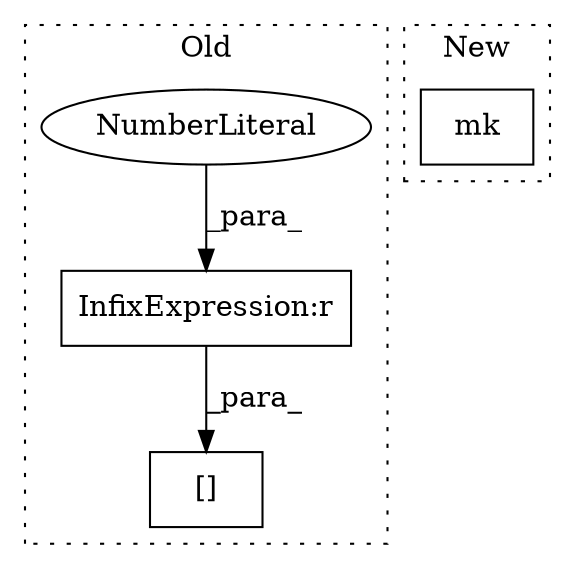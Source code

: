digraph G {
subgraph cluster0 {
1 [label="[]" a="2" s="2993,3004" l="3,1" shape="box"];
3 [label="InfixExpression:r" a="27" s="2999" l="3" shape="box"];
4 [label="NumberLiteral" a="34" s="3002" l="1" shape="ellipse"];
label = "Old";
style="dotted";
}
subgraph cluster1 {
2 [label="mk" a="32" s="2809,2815" l="3,1" shape="box"];
label = "New";
style="dotted";
}
3 -> 1 [label="_para_"];
4 -> 3 [label="_para_"];
}